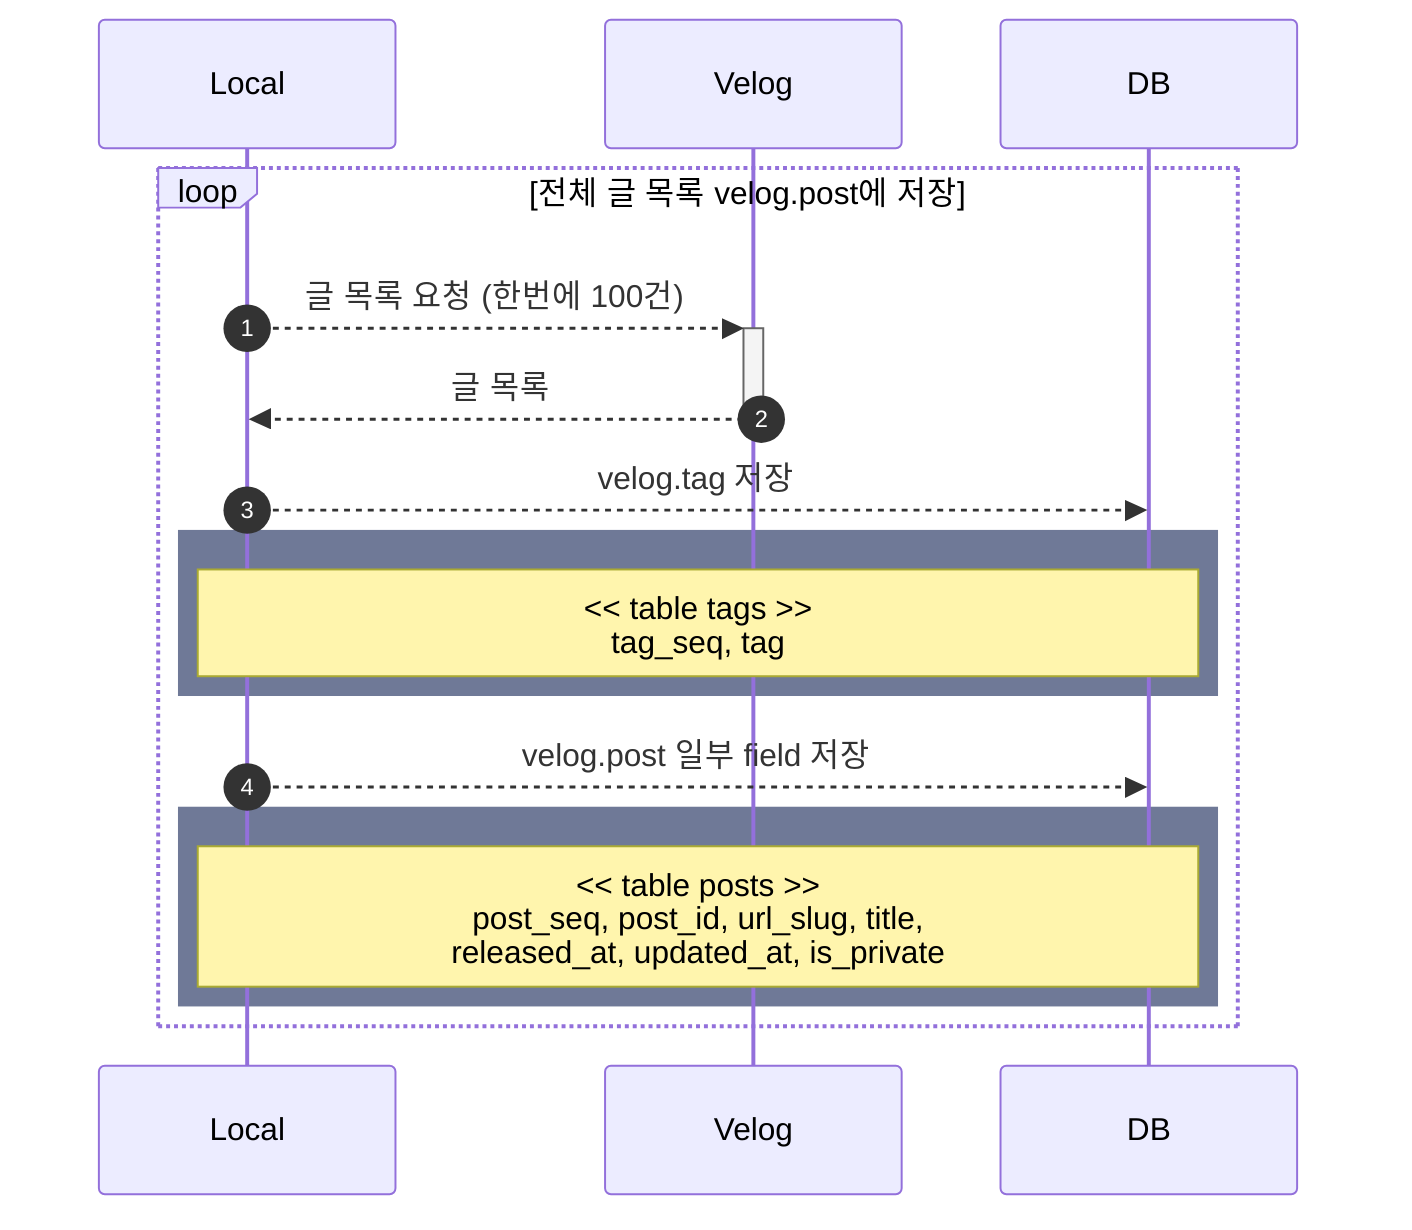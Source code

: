 sequenceDiagram
    autonumber
    loop 전체 글 목록 velog.post에 저장
        Local -->> +Velog: 글 목록 요청 (한번에 100건)
        Velog -->> -Local: 글 목록
        Local -->> DB: velog.tag 저장
        rect rgb(111, 121, 151)
            Note over Local , DB: << table tags >><br>tag_seq, tag
        end
        Local -->> DB: velog.post 일부 field 저장
        rect rgb(111, 121, 151)
            Note over Local , DB: << table posts >><br>post_seq, post_id, url_slug, title,<br>released_at, updated_at, is_private
        end
    end